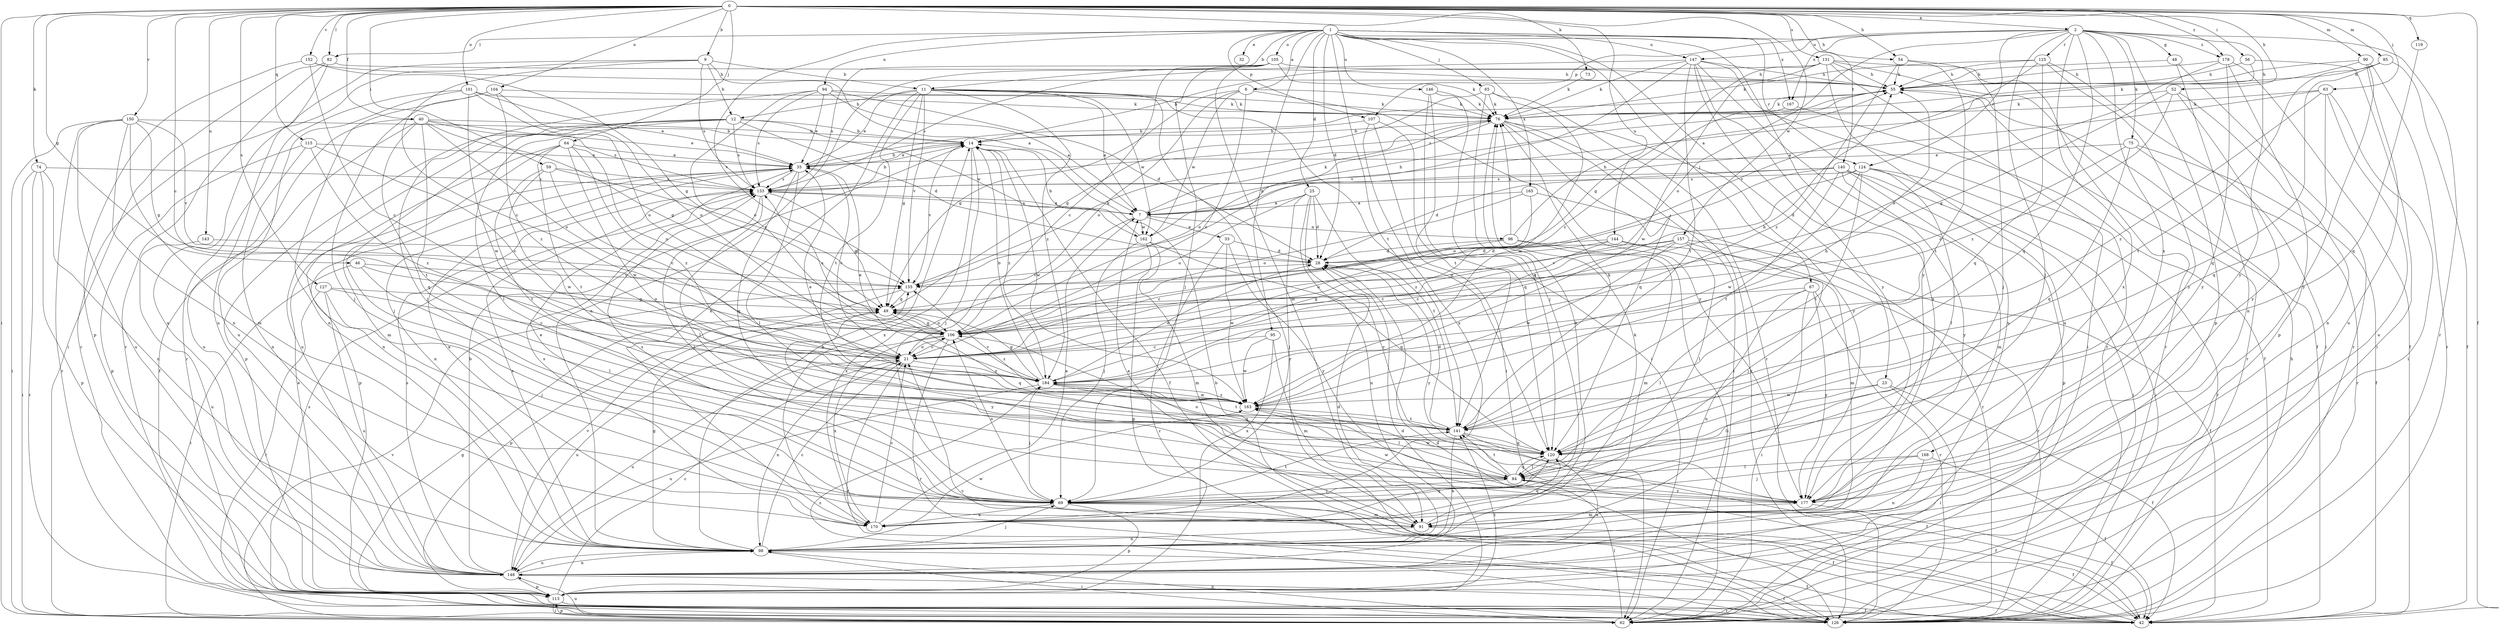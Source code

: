 strict digraph  {
0;
1;
2;
6;
7;
9;
11;
12;
14;
21;
23;
25;
28;
32;
33;
35;
40;
42;
46;
48;
49;
52;
54;
55;
56;
59;
62;
63;
64;
65;
67;
69;
73;
74;
75;
76;
82;
84;
85;
90;
91;
94;
95;
96;
98;
101;
104;
105;
106;
107;
113;
115;
119;
120;
124;
125;
126;
127;
131;
133;
140;
141;
143;
144;
146;
147;
148;
150;
152;
155;
157;
162;
163;
165;
167;
168;
170;
177;
178;
184;
0 -> 2  [label=a];
0 -> 9  [label=b];
0 -> 21  [label=c];
0 -> 40  [label=f];
0 -> 42  [label=f];
0 -> 46  [label=g];
0 -> 52  [label=h];
0 -> 54  [label=h];
0 -> 56  [label=i];
0 -> 59  [label=i];
0 -> 62  [label=i];
0 -> 63  [label=j];
0 -> 64  [label=j];
0 -> 73  [label=k];
0 -> 74  [label=k];
0 -> 82  [label=l];
0 -> 85  [label=m];
0 -> 90  [label=m];
0 -> 101  [label=o];
0 -> 104  [label=o];
0 -> 115  [label=q];
0 -> 119  [label=q];
0 -> 127  [label=s];
0 -> 131  [label=s];
0 -> 140  [label=t];
0 -> 143  [label=u];
0 -> 144  [label=u];
0 -> 150  [label=v];
0 -> 152  [label=v];
0 -> 157  [label=w];
0 -> 178  [label=z];
1 -> 6  [label=a];
1 -> 11  [label=b];
1 -> 23  [label=d];
1 -> 25  [label=d];
1 -> 28  [label=d];
1 -> 32  [label=e];
1 -> 54  [label=h];
1 -> 65  [label=j];
1 -> 67  [label=j];
1 -> 82  [label=l];
1 -> 94  [label=n];
1 -> 95  [label=n];
1 -> 105  [label=o];
1 -> 107  [label=p];
1 -> 124  [label=r];
1 -> 141  [label=t];
1 -> 146  [label=u];
1 -> 147  [label=u];
1 -> 155  [label=v];
1 -> 165  [label=x];
1 -> 167  [label=x];
1 -> 177  [label=y];
2 -> 48  [label=g];
2 -> 69  [label=j];
2 -> 75  [label=k];
2 -> 106  [label=o];
2 -> 107  [label=p];
2 -> 113  [label=p];
2 -> 120  [label=q];
2 -> 124  [label=r];
2 -> 125  [label=r];
2 -> 126  [label=r];
2 -> 147  [label=u];
2 -> 167  [label=x];
2 -> 168  [label=x];
2 -> 170  [label=x];
2 -> 177  [label=y];
2 -> 178  [label=z];
6 -> 21  [label=c];
6 -> 49  [label=g];
6 -> 76  [label=k];
6 -> 106  [label=o];
6 -> 162  [label=w];
6 -> 177  [label=y];
7 -> 33  [label=e];
7 -> 76  [label=k];
7 -> 96  [label=n];
7 -> 133  [label=s];
7 -> 162  [label=w];
7 -> 170  [label=x];
9 -> 7  [label=a];
9 -> 11  [label=b];
9 -> 12  [label=b];
9 -> 21  [label=c];
9 -> 126  [label=r];
9 -> 133  [label=s];
9 -> 148  [label=u];
11 -> 7  [label=a];
11 -> 12  [label=b];
11 -> 35  [label=e];
11 -> 49  [label=g];
11 -> 76  [label=k];
11 -> 120  [label=q];
11 -> 126  [label=r];
11 -> 141  [label=t];
11 -> 155  [label=v];
11 -> 162  [label=w];
11 -> 170  [label=x];
11 -> 184  [label=z];
12 -> 14  [label=b];
12 -> 28  [label=d];
12 -> 69  [label=j];
12 -> 84  [label=l];
12 -> 113  [label=p];
12 -> 133  [label=s];
12 -> 148  [label=u];
12 -> 162  [label=w];
14 -> 35  [label=e];
14 -> 42  [label=f];
14 -> 69  [label=j];
14 -> 155  [label=v];
14 -> 163  [label=w];
14 -> 170  [label=x];
14 -> 184  [label=z];
21 -> 55  [label=h];
21 -> 98  [label=n];
21 -> 106  [label=o];
21 -> 126  [label=r];
21 -> 148  [label=u];
21 -> 184  [label=z];
23 -> 42  [label=f];
23 -> 62  [label=i];
23 -> 84  [label=l];
23 -> 163  [label=w];
25 -> 7  [label=a];
25 -> 28  [label=d];
25 -> 69  [label=j];
25 -> 106  [label=o];
25 -> 141  [label=t];
25 -> 148  [label=u];
25 -> 177  [label=y];
28 -> 155  [label=v];
28 -> 177  [label=y];
33 -> 28  [label=d];
33 -> 126  [label=r];
33 -> 163  [label=w];
33 -> 177  [label=y];
35 -> 14  [label=b];
35 -> 21  [label=c];
35 -> 55  [label=h];
35 -> 84  [label=l];
35 -> 98  [label=n];
35 -> 113  [label=p];
35 -> 120  [label=q];
35 -> 133  [label=s];
40 -> 14  [label=b];
40 -> 35  [label=e];
40 -> 42  [label=f];
40 -> 49  [label=g];
40 -> 106  [label=o];
40 -> 120  [label=q];
40 -> 133  [label=s];
40 -> 141  [label=t];
40 -> 148  [label=u];
42 -> 14  [label=b];
42 -> 21  [label=c];
46 -> 62  [label=i];
46 -> 84  [label=l];
46 -> 106  [label=o];
46 -> 155  [label=v];
48 -> 55  [label=h];
48 -> 98  [label=n];
48 -> 126  [label=r];
49 -> 106  [label=o];
49 -> 120  [label=q];
49 -> 177  [label=y];
52 -> 49  [label=g];
52 -> 76  [label=k];
52 -> 98  [label=n];
52 -> 177  [label=y];
52 -> 184  [label=z];
54 -> 55  [label=h];
54 -> 69  [label=j];
54 -> 141  [label=t];
54 -> 184  [label=z];
55 -> 76  [label=k];
55 -> 126  [label=r];
55 -> 133  [label=s];
56 -> 7  [label=a];
56 -> 55  [label=h];
56 -> 62  [label=i];
59 -> 21  [label=c];
59 -> 133  [label=s];
59 -> 141  [label=t];
59 -> 155  [label=v];
59 -> 163  [label=w];
62 -> 84  [label=l];
62 -> 98  [label=n];
62 -> 113  [label=p];
62 -> 148  [label=u];
62 -> 155  [label=v];
63 -> 7  [label=a];
63 -> 62  [label=i];
63 -> 76  [label=k];
63 -> 120  [label=q];
63 -> 148  [label=u];
63 -> 184  [label=z];
64 -> 35  [label=e];
64 -> 91  [label=m];
64 -> 98  [label=n];
64 -> 106  [label=o];
64 -> 141  [label=t];
64 -> 163  [label=w];
64 -> 184  [label=z];
65 -> 49  [label=g];
65 -> 69  [label=j];
65 -> 76  [label=k];
65 -> 126  [label=r];
65 -> 163  [label=w];
67 -> 49  [label=g];
67 -> 62  [label=i];
67 -> 84  [label=l];
67 -> 98  [label=n];
67 -> 126  [label=r];
67 -> 177  [label=y];
69 -> 35  [label=e];
69 -> 42  [label=f];
69 -> 91  [label=m];
69 -> 106  [label=o];
69 -> 113  [label=p];
69 -> 133  [label=s];
69 -> 141  [label=t];
69 -> 170  [label=x];
73 -> 76  [label=k];
74 -> 62  [label=i];
74 -> 98  [label=n];
74 -> 113  [label=p];
74 -> 126  [label=r];
74 -> 133  [label=s];
75 -> 35  [label=e];
75 -> 42  [label=f];
75 -> 106  [label=o];
75 -> 120  [label=q];
75 -> 126  [label=r];
76 -> 14  [label=b];
76 -> 62  [label=i];
76 -> 106  [label=o];
76 -> 120  [label=q];
76 -> 126  [label=r];
76 -> 177  [label=y];
82 -> 55  [label=h];
82 -> 62  [label=i];
82 -> 126  [label=r];
82 -> 148  [label=u];
84 -> 42  [label=f];
84 -> 69  [label=j];
84 -> 106  [label=o];
84 -> 120  [label=q];
84 -> 141  [label=t];
84 -> 163  [label=w];
84 -> 177  [label=y];
85 -> 42  [label=f];
85 -> 55  [label=h];
85 -> 120  [label=q];
85 -> 141  [label=t];
90 -> 55  [label=h];
90 -> 76  [label=k];
90 -> 126  [label=r];
90 -> 148  [label=u];
90 -> 177  [label=y];
91 -> 7  [label=a];
91 -> 42  [label=f];
91 -> 98  [label=n];
91 -> 120  [label=q];
94 -> 7  [label=a];
94 -> 28  [label=d];
94 -> 35  [label=e];
94 -> 69  [label=j];
94 -> 76  [label=k];
94 -> 106  [label=o];
94 -> 133  [label=s];
95 -> 21  [label=c];
95 -> 91  [label=m];
95 -> 163  [label=w];
95 -> 170  [label=x];
96 -> 21  [label=c];
96 -> 28  [label=d];
96 -> 55  [label=h];
96 -> 62  [label=i];
96 -> 76  [label=k];
96 -> 91  [label=m];
98 -> 14  [label=b];
98 -> 21  [label=c];
98 -> 28  [label=d];
98 -> 42  [label=f];
98 -> 49  [label=g];
98 -> 62  [label=i];
98 -> 69  [label=j];
98 -> 76  [label=k];
98 -> 133  [label=s];
98 -> 148  [label=u];
98 -> 163  [label=w];
101 -> 35  [label=e];
101 -> 76  [label=k];
101 -> 106  [label=o];
101 -> 126  [label=r];
101 -> 148  [label=u];
101 -> 163  [label=w];
104 -> 69  [label=j];
104 -> 76  [label=k];
104 -> 98  [label=n];
104 -> 106  [label=o];
104 -> 184  [label=z];
105 -> 21  [label=c];
105 -> 55  [label=h];
105 -> 69  [label=j];
105 -> 76  [label=k];
105 -> 91  [label=m];
105 -> 98  [label=n];
105 -> 133  [label=s];
106 -> 21  [label=c];
106 -> 49  [label=g];
106 -> 126  [label=r];
106 -> 133  [label=s];
106 -> 148  [label=u];
106 -> 170  [label=x];
106 -> 184  [label=z];
107 -> 14  [label=b];
107 -> 62  [label=i];
107 -> 120  [label=q];
107 -> 170  [label=x];
113 -> 21  [label=c];
113 -> 28  [label=d];
113 -> 35  [label=e];
113 -> 42  [label=f];
113 -> 49  [label=g];
113 -> 62  [label=i];
113 -> 126  [label=r];
113 -> 141  [label=t];
115 -> 21  [label=c];
115 -> 35  [label=e];
115 -> 98  [label=n];
115 -> 113  [label=p];
115 -> 184  [label=z];
119 -> 120  [label=q];
120 -> 84  [label=l];
120 -> 148  [label=u];
124 -> 62  [label=i];
124 -> 84  [label=l];
124 -> 126  [label=r];
124 -> 133  [label=s];
124 -> 141  [label=t];
124 -> 163  [label=w];
124 -> 184  [label=z];
125 -> 55  [label=h];
125 -> 62  [label=i];
125 -> 76  [label=k];
125 -> 120  [label=q];
125 -> 155  [label=v];
125 -> 177  [label=y];
126 -> 28  [label=d];
126 -> 55  [label=h];
126 -> 133  [label=s];
126 -> 184  [label=z];
127 -> 21  [label=c];
127 -> 49  [label=g];
127 -> 69  [label=j];
127 -> 126  [label=r];
127 -> 148  [label=u];
131 -> 14  [label=b];
131 -> 42  [label=f];
131 -> 49  [label=g];
131 -> 55  [label=h];
131 -> 62  [label=i];
131 -> 126  [label=r];
131 -> 148  [label=u];
131 -> 163  [label=w];
133 -> 7  [label=a];
133 -> 14  [label=b];
133 -> 49  [label=g];
133 -> 69  [label=j];
133 -> 84  [label=l];
140 -> 28  [label=d];
140 -> 62  [label=i];
140 -> 91  [label=m];
140 -> 106  [label=o];
140 -> 113  [label=p];
140 -> 133  [label=s];
140 -> 141  [label=t];
140 -> 177  [label=y];
141 -> 28  [label=d];
141 -> 42  [label=f];
141 -> 76  [label=k];
141 -> 98  [label=n];
141 -> 120  [label=q];
143 -> 28  [label=d];
143 -> 148  [label=u];
144 -> 21  [label=c];
144 -> 28  [label=d];
144 -> 91  [label=m];
144 -> 106  [label=o];
144 -> 126  [label=r];
146 -> 62  [label=i];
146 -> 76  [label=k];
146 -> 120  [label=q];
146 -> 141  [label=t];
147 -> 55  [label=h];
147 -> 76  [label=k];
147 -> 126  [label=r];
147 -> 133  [label=s];
147 -> 141  [label=t];
147 -> 148  [label=u];
147 -> 155  [label=v];
147 -> 170  [label=x];
147 -> 177  [label=y];
148 -> 14  [label=b];
148 -> 42  [label=f];
148 -> 98  [label=n];
148 -> 113  [label=p];
148 -> 133  [label=s];
148 -> 155  [label=v];
150 -> 14  [label=b];
150 -> 49  [label=g];
150 -> 62  [label=i];
150 -> 91  [label=m];
150 -> 126  [label=r];
150 -> 148  [label=u];
150 -> 155  [label=v];
150 -> 170  [label=x];
152 -> 21  [label=c];
152 -> 49  [label=g];
152 -> 55  [label=h];
152 -> 113  [label=p];
155 -> 49  [label=g];
155 -> 76  [label=k];
155 -> 113  [label=p];
157 -> 21  [label=c];
157 -> 28  [label=d];
157 -> 42  [label=f];
157 -> 69  [label=j];
157 -> 84  [label=l];
157 -> 155  [label=v];
157 -> 163  [label=w];
162 -> 14  [label=b];
162 -> 55  [label=h];
162 -> 69  [label=j];
162 -> 91  [label=m];
162 -> 113  [label=p];
162 -> 120  [label=q];
163 -> 35  [label=e];
163 -> 55  [label=h];
163 -> 84  [label=l];
163 -> 141  [label=t];
163 -> 155  [label=v];
163 -> 184  [label=z];
165 -> 7  [label=a];
165 -> 106  [label=o];
165 -> 126  [label=r];
165 -> 184  [label=z];
167 -> 21  [label=c];
167 -> 42  [label=f];
168 -> 42  [label=f];
168 -> 69  [label=j];
168 -> 84  [label=l];
168 -> 98  [label=n];
170 -> 7  [label=a];
170 -> 21  [label=c];
170 -> 35  [label=e];
170 -> 76  [label=k];
170 -> 120  [label=q];
170 -> 133  [label=s];
177 -> 42  [label=f];
177 -> 91  [label=m];
177 -> 163  [label=w];
178 -> 42  [label=f];
178 -> 55  [label=h];
178 -> 106  [label=o];
178 -> 113  [label=p];
178 -> 177  [label=y];
184 -> 14  [label=b];
184 -> 28  [label=d];
184 -> 35  [label=e];
184 -> 49  [label=g];
184 -> 69  [label=j];
184 -> 120  [label=q];
184 -> 141  [label=t];
184 -> 148  [label=u];
184 -> 163  [label=w];
}
